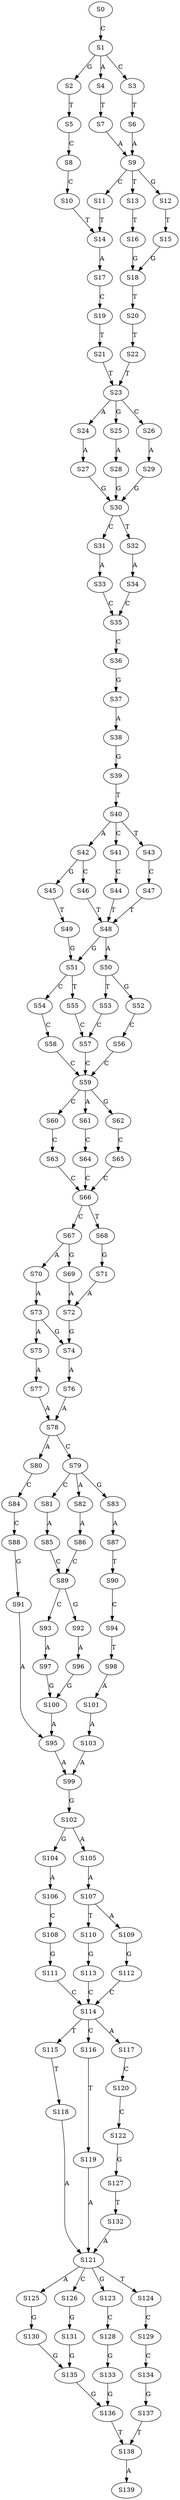strict digraph  {
	S0 -> S1 [ label = C ];
	S1 -> S2 [ label = G ];
	S1 -> S3 [ label = C ];
	S1 -> S4 [ label = A ];
	S2 -> S5 [ label = T ];
	S3 -> S6 [ label = T ];
	S4 -> S7 [ label = T ];
	S5 -> S8 [ label = C ];
	S6 -> S9 [ label = A ];
	S7 -> S9 [ label = A ];
	S8 -> S10 [ label = C ];
	S9 -> S11 [ label = C ];
	S9 -> S12 [ label = G ];
	S9 -> S13 [ label = T ];
	S10 -> S14 [ label = T ];
	S11 -> S14 [ label = T ];
	S12 -> S15 [ label = T ];
	S13 -> S16 [ label = T ];
	S14 -> S17 [ label = A ];
	S15 -> S18 [ label = G ];
	S16 -> S18 [ label = G ];
	S17 -> S19 [ label = C ];
	S18 -> S20 [ label = T ];
	S19 -> S21 [ label = T ];
	S20 -> S22 [ label = T ];
	S21 -> S23 [ label = T ];
	S22 -> S23 [ label = T ];
	S23 -> S24 [ label = A ];
	S23 -> S25 [ label = G ];
	S23 -> S26 [ label = C ];
	S24 -> S27 [ label = A ];
	S25 -> S28 [ label = A ];
	S26 -> S29 [ label = A ];
	S27 -> S30 [ label = G ];
	S28 -> S30 [ label = G ];
	S29 -> S30 [ label = G ];
	S30 -> S31 [ label = C ];
	S30 -> S32 [ label = T ];
	S31 -> S33 [ label = A ];
	S32 -> S34 [ label = A ];
	S33 -> S35 [ label = C ];
	S34 -> S35 [ label = C ];
	S35 -> S36 [ label = C ];
	S36 -> S37 [ label = G ];
	S37 -> S38 [ label = A ];
	S38 -> S39 [ label = G ];
	S39 -> S40 [ label = T ];
	S40 -> S41 [ label = C ];
	S40 -> S42 [ label = A ];
	S40 -> S43 [ label = T ];
	S41 -> S44 [ label = C ];
	S42 -> S45 [ label = G ];
	S42 -> S46 [ label = C ];
	S43 -> S47 [ label = C ];
	S44 -> S48 [ label = T ];
	S45 -> S49 [ label = T ];
	S46 -> S48 [ label = T ];
	S47 -> S48 [ label = T ];
	S48 -> S50 [ label = A ];
	S48 -> S51 [ label = G ];
	S49 -> S51 [ label = G ];
	S50 -> S52 [ label = G ];
	S50 -> S53 [ label = T ];
	S51 -> S54 [ label = C ];
	S51 -> S55 [ label = T ];
	S52 -> S56 [ label = C ];
	S53 -> S57 [ label = C ];
	S54 -> S58 [ label = C ];
	S55 -> S57 [ label = C ];
	S56 -> S59 [ label = C ];
	S57 -> S59 [ label = C ];
	S58 -> S59 [ label = C ];
	S59 -> S60 [ label = C ];
	S59 -> S61 [ label = A ];
	S59 -> S62 [ label = G ];
	S60 -> S63 [ label = C ];
	S61 -> S64 [ label = C ];
	S62 -> S65 [ label = C ];
	S63 -> S66 [ label = C ];
	S64 -> S66 [ label = C ];
	S65 -> S66 [ label = C ];
	S66 -> S67 [ label = C ];
	S66 -> S68 [ label = T ];
	S67 -> S69 [ label = G ];
	S67 -> S70 [ label = A ];
	S68 -> S71 [ label = G ];
	S69 -> S72 [ label = A ];
	S70 -> S73 [ label = A ];
	S71 -> S72 [ label = A ];
	S72 -> S74 [ label = G ];
	S73 -> S75 [ label = A ];
	S73 -> S74 [ label = G ];
	S74 -> S76 [ label = A ];
	S75 -> S77 [ label = A ];
	S76 -> S78 [ label = A ];
	S77 -> S78 [ label = A ];
	S78 -> S79 [ label = C ];
	S78 -> S80 [ label = A ];
	S79 -> S81 [ label = C ];
	S79 -> S82 [ label = A ];
	S79 -> S83 [ label = G ];
	S80 -> S84 [ label = C ];
	S81 -> S85 [ label = A ];
	S82 -> S86 [ label = A ];
	S83 -> S87 [ label = A ];
	S84 -> S88 [ label = C ];
	S85 -> S89 [ label = C ];
	S86 -> S89 [ label = C ];
	S87 -> S90 [ label = T ];
	S88 -> S91 [ label = G ];
	S89 -> S92 [ label = G ];
	S89 -> S93 [ label = C ];
	S90 -> S94 [ label = C ];
	S91 -> S95 [ label = A ];
	S92 -> S96 [ label = A ];
	S93 -> S97 [ label = A ];
	S94 -> S98 [ label = T ];
	S95 -> S99 [ label = A ];
	S96 -> S100 [ label = G ];
	S97 -> S100 [ label = G ];
	S98 -> S101 [ label = A ];
	S99 -> S102 [ label = G ];
	S100 -> S95 [ label = A ];
	S101 -> S103 [ label = A ];
	S102 -> S104 [ label = G ];
	S102 -> S105 [ label = A ];
	S103 -> S99 [ label = A ];
	S104 -> S106 [ label = A ];
	S105 -> S107 [ label = A ];
	S106 -> S108 [ label = C ];
	S107 -> S109 [ label = A ];
	S107 -> S110 [ label = T ];
	S108 -> S111 [ label = G ];
	S109 -> S112 [ label = G ];
	S110 -> S113 [ label = G ];
	S111 -> S114 [ label = C ];
	S112 -> S114 [ label = C ];
	S113 -> S114 [ label = C ];
	S114 -> S115 [ label = T ];
	S114 -> S116 [ label = C ];
	S114 -> S117 [ label = A ];
	S115 -> S118 [ label = T ];
	S116 -> S119 [ label = T ];
	S117 -> S120 [ label = C ];
	S118 -> S121 [ label = A ];
	S119 -> S121 [ label = A ];
	S120 -> S122 [ label = C ];
	S121 -> S123 [ label = G ];
	S121 -> S124 [ label = T ];
	S121 -> S125 [ label = A ];
	S121 -> S126 [ label = C ];
	S122 -> S127 [ label = G ];
	S123 -> S128 [ label = C ];
	S124 -> S129 [ label = C ];
	S125 -> S130 [ label = G ];
	S126 -> S131 [ label = G ];
	S127 -> S132 [ label = T ];
	S128 -> S133 [ label = G ];
	S129 -> S134 [ label = C ];
	S130 -> S135 [ label = G ];
	S131 -> S135 [ label = G ];
	S132 -> S121 [ label = A ];
	S133 -> S136 [ label = G ];
	S134 -> S137 [ label = G ];
	S135 -> S136 [ label = G ];
	S136 -> S138 [ label = T ];
	S137 -> S138 [ label = T ];
	S138 -> S139 [ label = A ];
}
